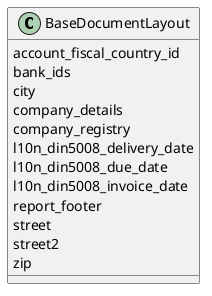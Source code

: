 @startuml classes_l10n_din5008
set namespaceSeparator none
class "BaseDocumentLayout" as odoo_src.odoo.addons.l10n_din5008.models.base_document_layout.BaseDocumentLayout {
  account_fiscal_country_id
  bank_ids
  city
  company_details
  company_registry
  l10n_din5008_delivery_date
  l10n_din5008_due_date
  l10n_din5008_invoice_date
  report_footer
  street
  street2
  zip
}
@enduml
